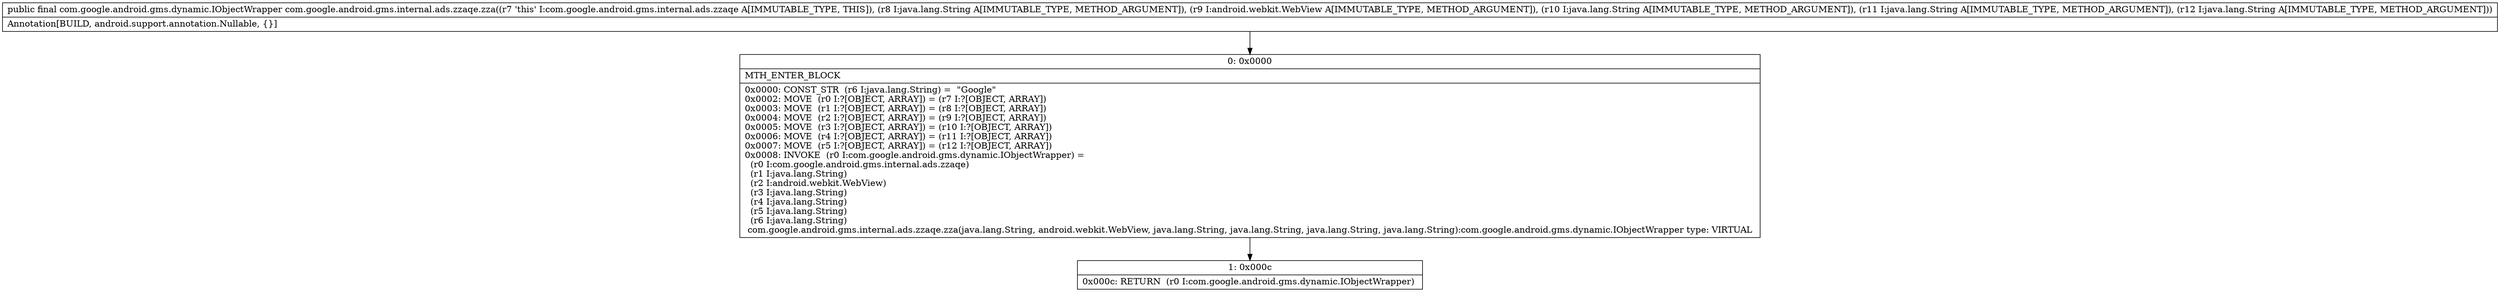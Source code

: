 digraph "CFG forcom.google.android.gms.internal.ads.zzaqe.zza(Ljava\/lang\/String;Landroid\/webkit\/WebView;Ljava\/lang\/String;Ljava\/lang\/String;Ljava\/lang\/String;)Lcom\/google\/android\/gms\/dynamic\/IObjectWrapper;" {
Node_0 [shape=record,label="{0\:\ 0x0000|MTH_ENTER_BLOCK\l|0x0000: CONST_STR  (r6 I:java.lang.String) =  \"Google\" \l0x0002: MOVE  (r0 I:?[OBJECT, ARRAY]) = (r7 I:?[OBJECT, ARRAY]) \l0x0003: MOVE  (r1 I:?[OBJECT, ARRAY]) = (r8 I:?[OBJECT, ARRAY]) \l0x0004: MOVE  (r2 I:?[OBJECT, ARRAY]) = (r9 I:?[OBJECT, ARRAY]) \l0x0005: MOVE  (r3 I:?[OBJECT, ARRAY]) = (r10 I:?[OBJECT, ARRAY]) \l0x0006: MOVE  (r4 I:?[OBJECT, ARRAY]) = (r11 I:?[OBJECT, ARRAY]) \l0x0007: MOVE  (r5 I:?[OBJECT, ARRAY]) = (r12 I:?[OBJECT, ARRAY]) \l0x0008: INVOKE  (r0 I:com.google.android.gms.dynamic.IObjectWrapper) = \l  (r0 I:com.google.android.gms.internal.ads.zzaqe)\l  (r1 I:java.lang.String)\l  (r2 I:android.webkit.WebView)\l  (r3 I:java.lang.String)\l  (r4 I:java.lang.String)\l  (r5 I:java.lang.String)\l  (r6 I:java.lang.String)\l com.google.android.gms.internal.ads.zzaqe.zza(java.lang.String, android.webkit.WebView, java.lang.String, java.lang.String, java.lang.String, java.lang.String):com.google.android.gms.dynamic.IObjectWrapper type: VIRTUAL \l}"];
Node_1 [shape=record,label="{1\:\ 0x000c|0x000c: RETURN  (r0 I:com.google.android.gms.dynamic.IObjectWrapper) \l}"];
MethodNode[shape=record,label="{public final com.google.android.gms.dynamic.IObjectWrapper com.google.android.gms.internal.ads.zzaqe.zza((r7 'this' I:com.google.android.gms.internal.ads.zzaqe A[IMMUTABLE_TYPE, THIS]), (r8 I:java.lang.String A[IMMUTABLE_TYPE, METHOD_ARGUMENT]), (r9 I:android.webkit.WebView A[IMMUTABLE_TYPE, METHOD_ARGUMENT]), (r10 I:java.lang.String A[IMMUTABLE_TYPE, METHOD_ARGUMENT]), (r11 I:java.lang.String A[IMMUTABLE_TYPE, METHOD_ARGUMENT]), (r12 I:java.lang.String A[IMMUTABLE_TYPE, METHOD_ARGUMENT]))  | Annotation[BUILD, android.support.annotation.Nullable, \{\}]\l}"];
MethodNode -> Node_0;
Node_0 -> Node_1;
}

